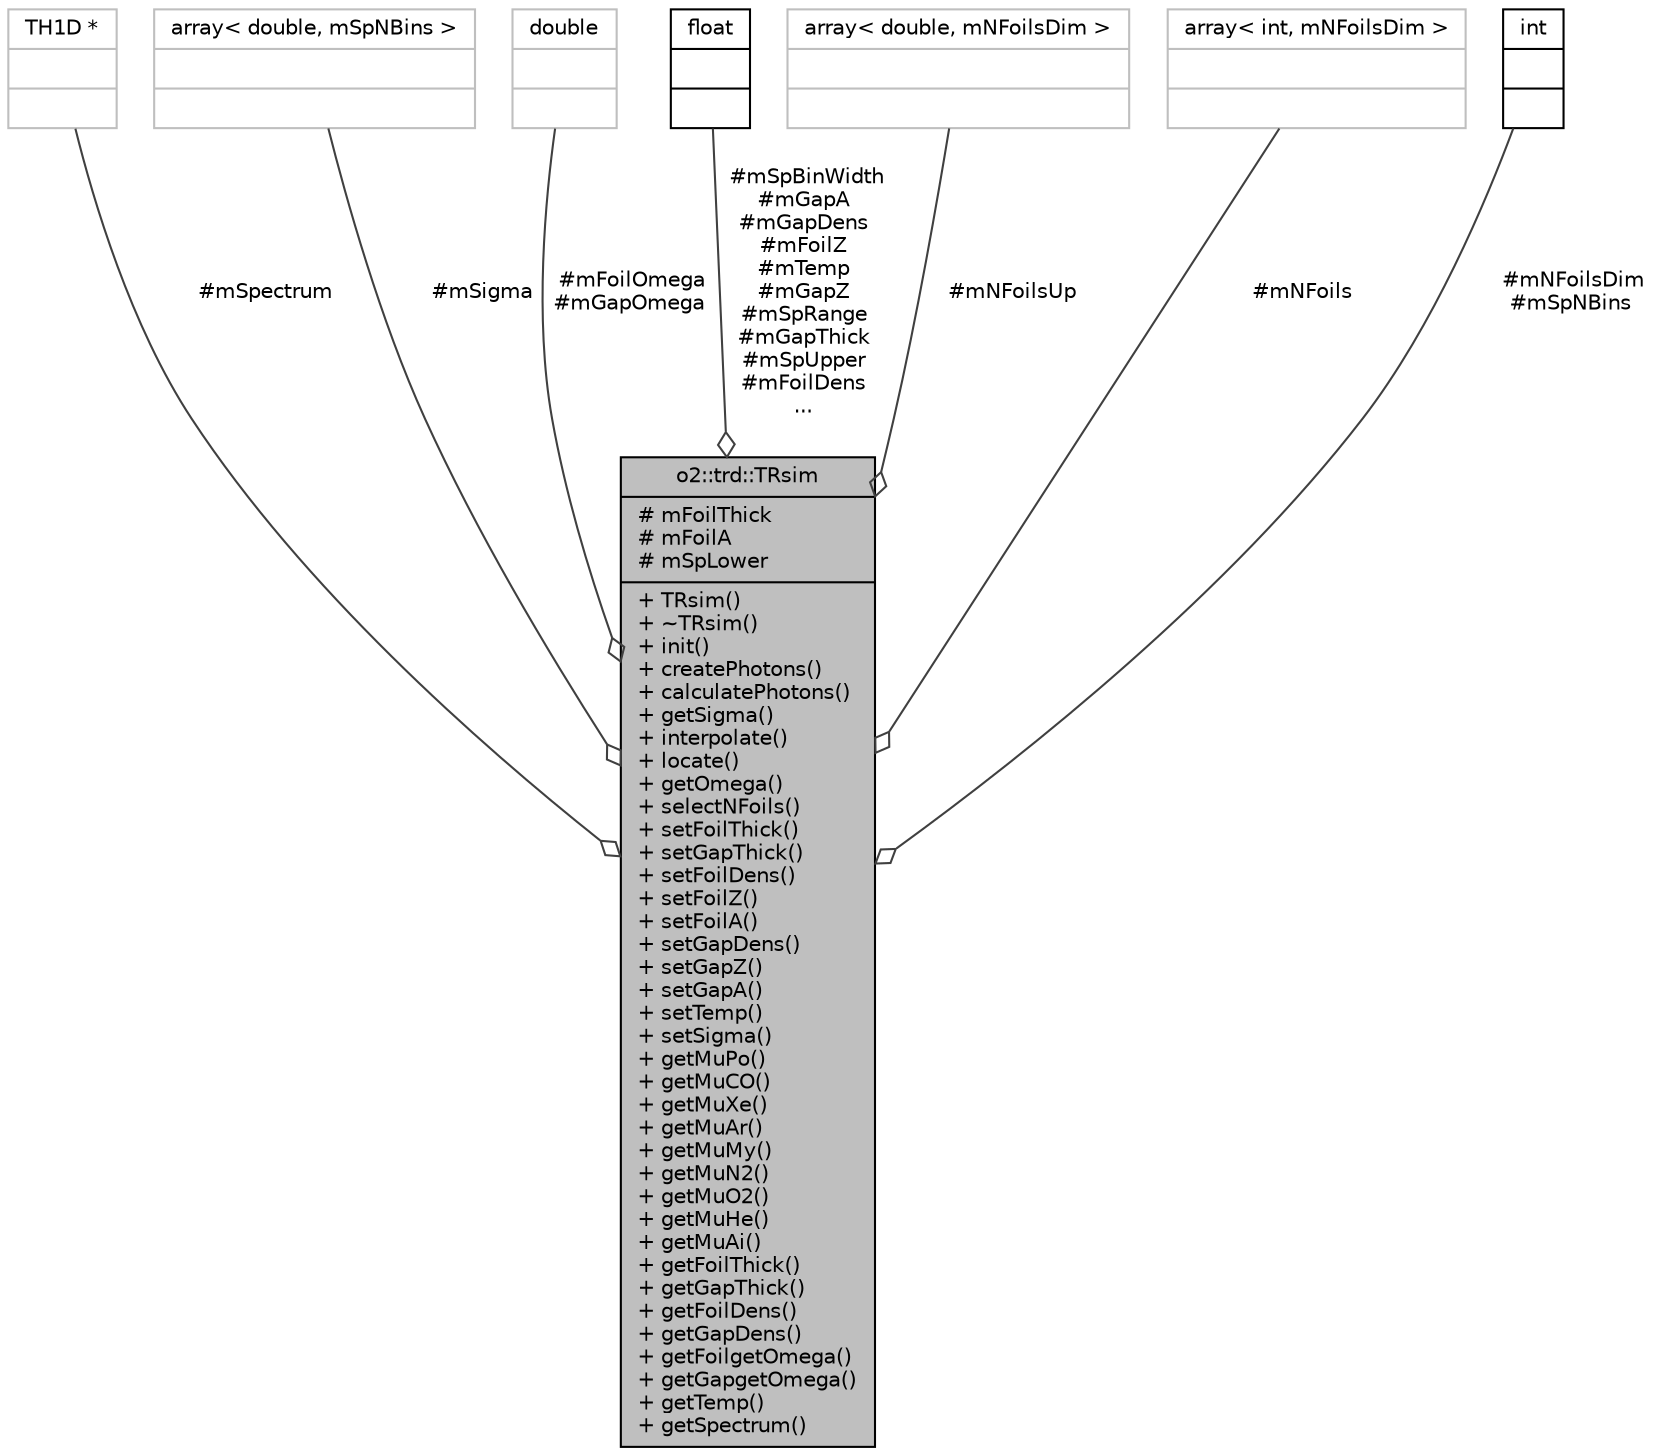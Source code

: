 digraph "o2::trd::TRsim"
{
 // INTERACTIVE_SVG=YES
  bgcolor="transparent";
  edge [fontname="Helvetica",fontsize="10",labelfontname="Helvetica",labelfontsize="10"];
  node [fontname="Helvetica",fontsize="10",shape=record];
  Node1 [label="{o2::trd::TRsim\n|# mFoilThick\l# mFoilA\l# mSpLower\l|+ TRsim()\l+ ~TRsim()\l+ init()\l+ createPhotons()\l+ calculatePhotons()\l+ getSigma()\l+ interpolate()\l+ locate()\l+ getOmega()\l+ selectNFoils()\l+ setFoilThick()\l+ setGapThick()\l+ setFoilDens()\l+ setFoilZ()\l+ setFoilA()\l+ setGapDens()\l+ setGapZ()\l+ setGapA()\l+ setTemp()\l+ setSigma()\l+ getMuPo()\l+ getMuCO()\l+ getMuXe()\l+ getMuAr()\l+ getMuMy()\l+ getMuN2()\l+ getMuO2()\l+ getMuHe()\l+ getMuAi()\l+ getFoilThick()\l+ getGapThick()\l+ getFoilDens()\l+ getGapDens()\l+ getFoilgetOmega()\l+ getGapgetOmega()\l+ getTemp()\l+ getSpectrum()\l}",height=0.2,width=0.4,color="black", fillcolor="grey75", style="filled" fontcolor="black"];
  Node2 -> Node1 [color="grey25",fontsize="10",style="solid",label=" #mSpectrum" ,arrowhead="odiamond",fontname="Helvetica"];
  Node2 [label="{TH1D *\n||}",height=0.2,width=0.4,color="grey75"];
  Node3 -> Node1 [color="grey25",fontsize="10",style="solid",label=" #mSigma" ,arrowhead="odiamond",fontname="Helvetica"];
  Node3 [label="{array\< double, mSpNBins \>\n||}",height=0.2,width=0.4,color="grey75"];
  Node4 -> Node1 [color="grey25",fontsize="10",style="solid",label=" #mFoilOmega\n#mGapOmega" ,arrowhead="odiamond",fontname="Helvetica"];
  Node4 [label="{double\n||}",height=0.2,width=0.4,color="grey75"];
  Node5 -> Node1 [color="grey25",fontsize="10",style="solid",label=" #mSpBinWidth\n#mGapA\n#mGapDens\n#mFoilZ\n#mTemp\n#mGapZ\n#mSpRange\n#mGapThick\n#mSpUpper\n#mFoilDens\n..." ,arrowhead="odiamond",fontname="Helvetica"];
  Node5 [label="{float\n||}",height=0.2,width=0.4,color="black",URL="$d4/dc3/classfloat.html"];
  Node6 -> Node1 [color="grey25",fontsize="10",style="solid",label=" #mNFoilsUp" ,arrowhead="odiamond",fontname="Helvetica"];
  Node6 [label="{array\< double, mNFoilsDim \>\n||}",height=0.2,width=0.4,color="grey75"];
  Node7 -> Node1 [color="grey25",fontsize="10",style="solid",label=" #mNFoils" ,arrowhead="odiamond",fontname="Helvetica"];
  Node7 [label="{array\< int, mNFoilsDim \>\n||}",height=0.2,width=0.4,color="grey75"];
  Node8 -> Node1 [color="grey25",fontsize="10",style="solid",label=" #mNFoilsDim\n#mSpNBins" ,arrowhead="odiamond",fontname="Helvetica"];
  Node8 [label="{int\n||}",height=0.2,width=0.4,color="black",URL="$d1/da0/classint.html"];
}
